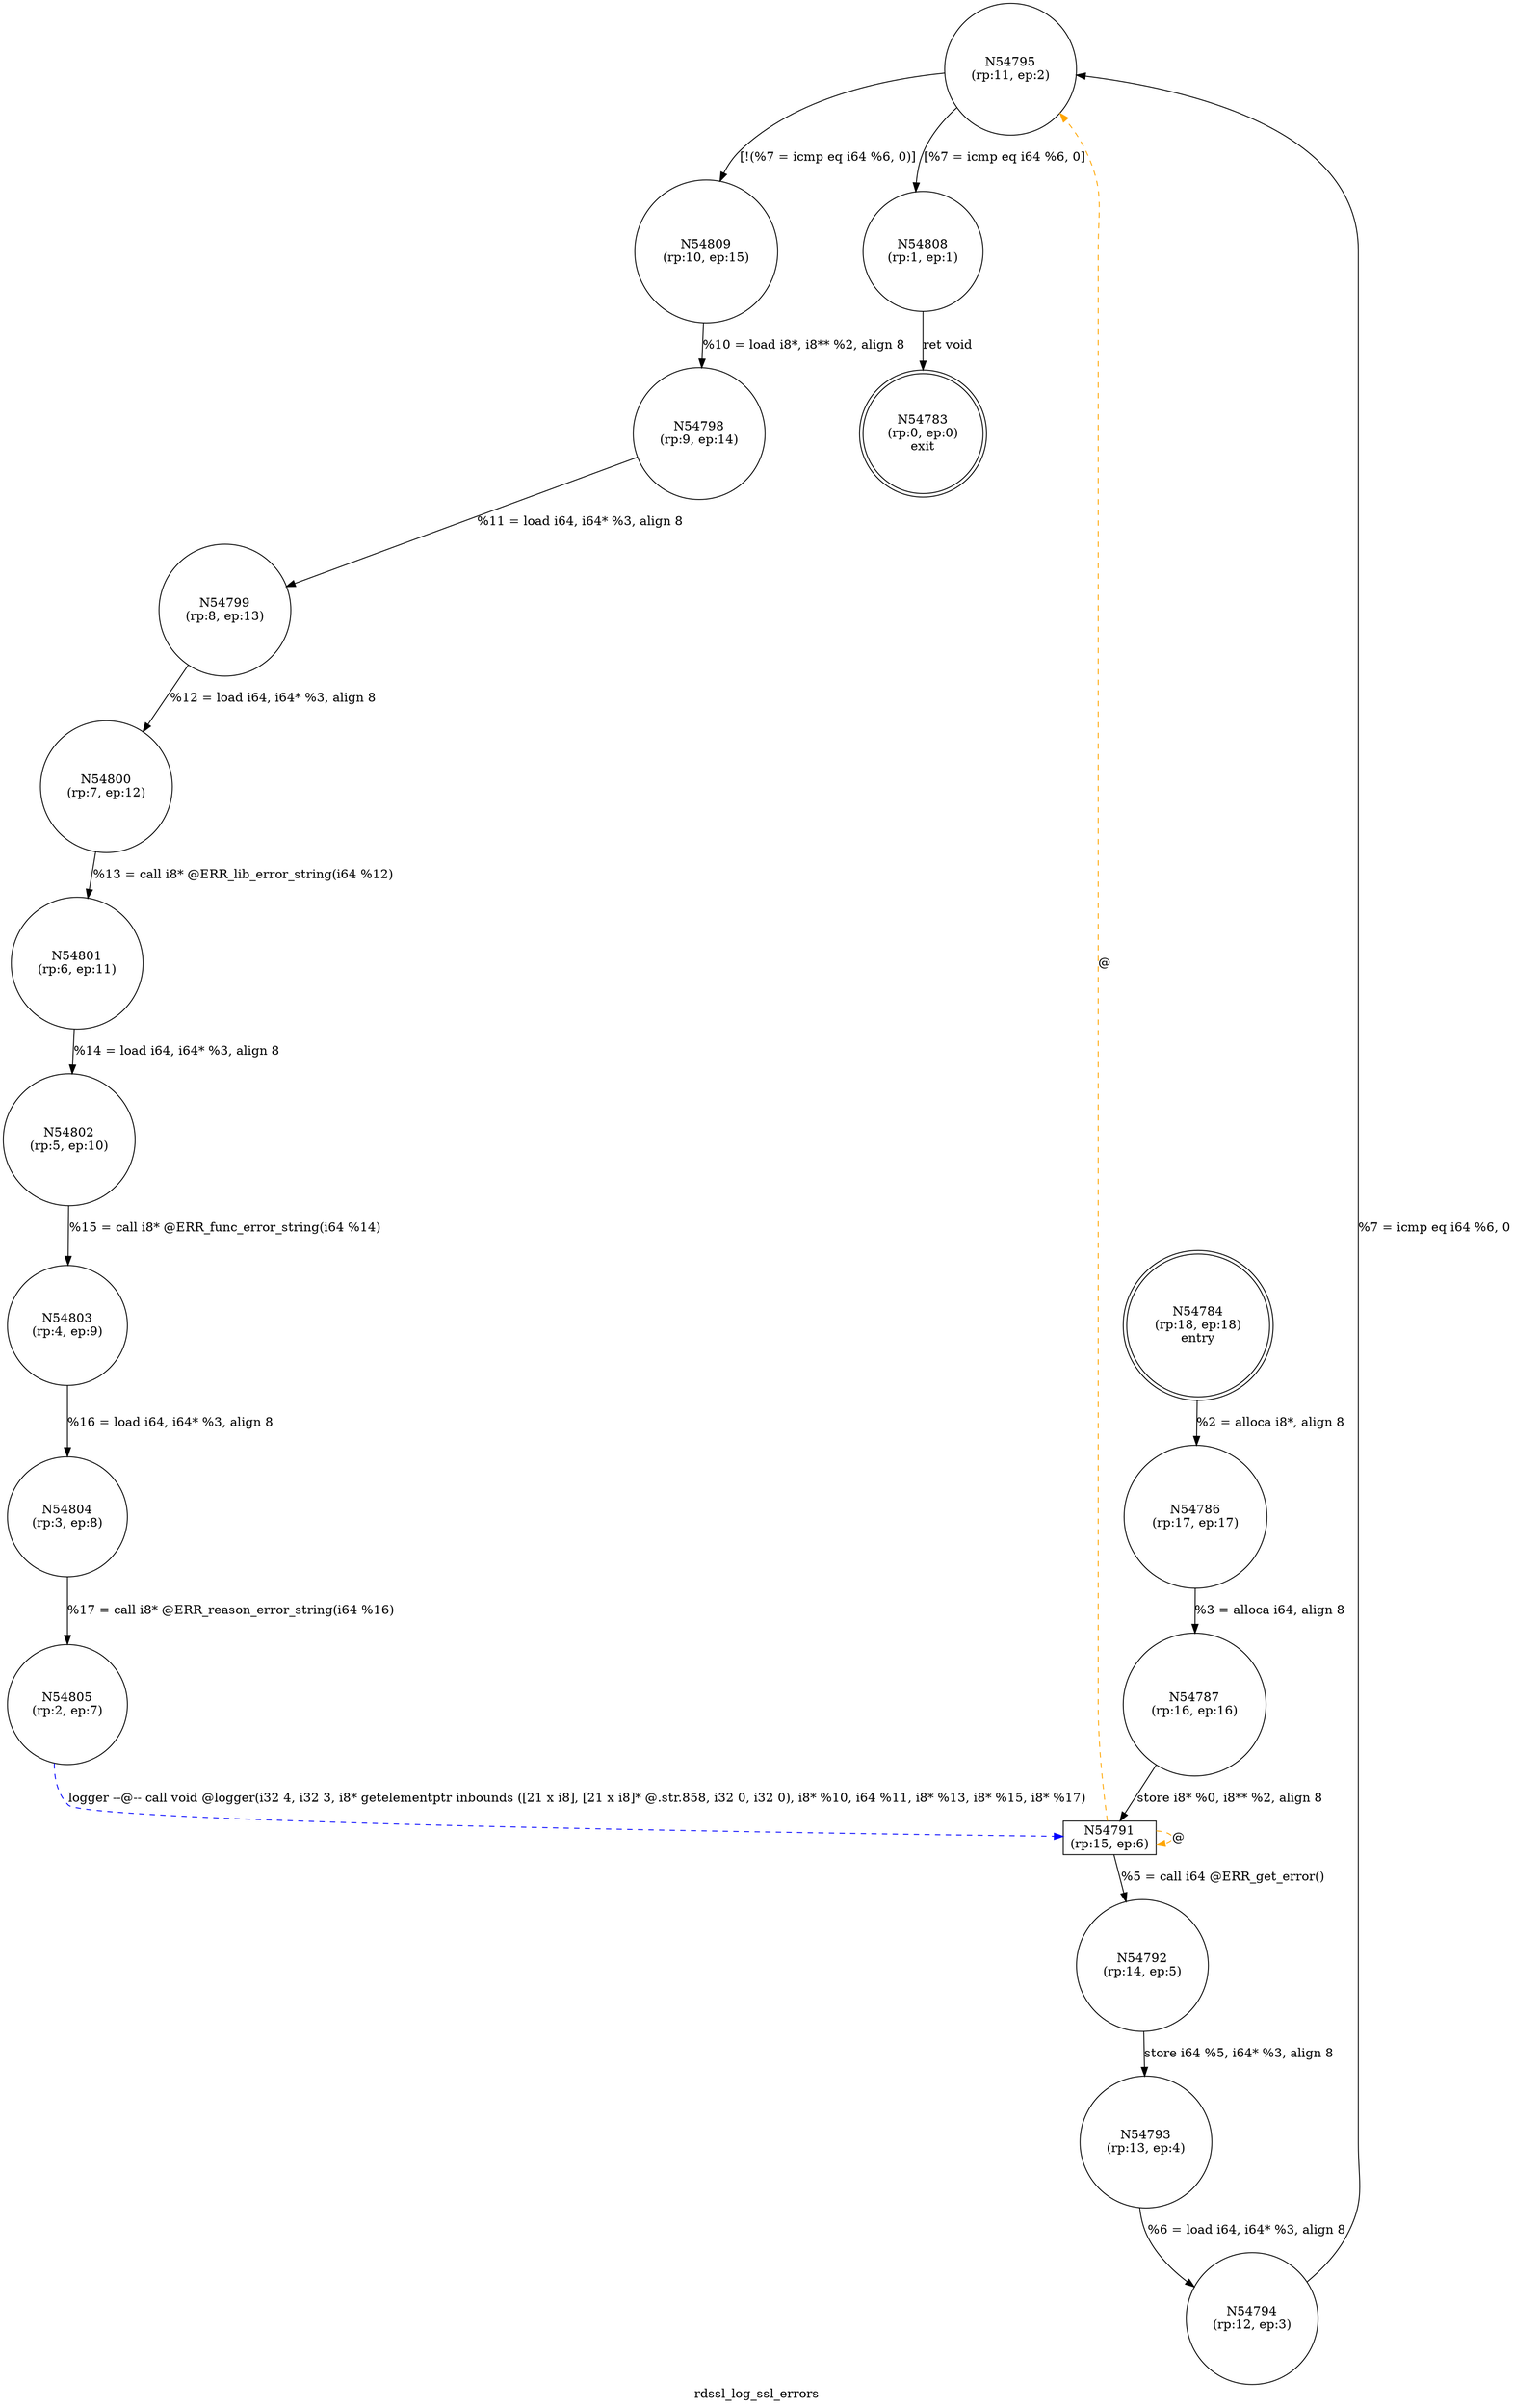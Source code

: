 digraph rdssl_log_ssl_errors {
label="rdssl_log_ssl_errors"
54783 [label="N54783\n(rp:0, ep:0)\nexit", shape="doublecircle"]
54784 [label="N54784\n(rp:18, ep:18)\nentry", shape="doublecircle"]
54784 -> 54786 [label="%2 = alloca i8*, align 8"]
54786 [label="N54786\n(rp:17, ep:17)", shape="circle"]
54786 -> 54787 [label="%3 = alloca i64, align 8"]
54787 [label="N54787\n(rp:16, ep:16)", shape="circle"]
54787 -> 54791 [label="store i8* %0, i8** %2, align 8"]
54791 [label="N54791\n(rp:15, ep:6)", shape="box"]
54791 -> 54792 [label="%5 = call i64 @ERR_get_error()"]
54791 -> 54791 [label="@", style="dashed", color="orange"]
54791 -> 54795 [label="@", style="dashed", color="orange"]
54792 [label="N54792\n(rp:14, ep:5)", shape="circle"]
54792 -> 54793 [label="store i64 %5, i64* %3, align 8"]
54793 [label="N54793\n(rp:13, ep:4)", shape="circle"]
54793 -> 54794 [label="%6 = load i64, i64* %3, align 8"]
54794 [label="N54794\n(rp:12, ep:3)", shape="circle"]
54794 -> 54795 [label="%7 = icmp eq i64 %6, 0"]
54795 [label="N54795\n(rp:11, ep:2)", shape="circle"]
54795 -> 54808 [label="[%7 = icmp eq i64 %6, 0]"]
54795 -> 54809 [label="[!(%7 = icmp eq i64 %6, 0)]"]
54798 [label="N54798\n(rp:9, ep:14)", shape="circle"]
54798 -> 54799 [label="%11 = load i64, i64* %3, align 8"]
54799 [label="N54799\n(rp:8, ep:13)", shape="circle"]
54799 -> 54800 [label="%12 = load i64, i64* %3, align 8"]
54800 [label="N54800\n(rp:7, ep:12)", shape="circle"]
54800 -> 54801 [label="%13 = call i8* @ERR_lib_error_string(i64 %12)"]
54801 [label="N54801\n(rp:6, ep:11)", shape="circle"]
54801 -> 54802 [label="%14 = load i64, i64* %3, align 8"]
54802 [label="N54802\n(rp:5, ep:10)", shape="circle"]
54802 -> 54803 [label="%15 = call i8* @ERR_func_error_string(i64 %14)"]
54803 [label="N54803\n(rp:4, ep:9)", shape="circle"]
54803 -> 54804 [label="%16 = load i64, i64* %3, align 8"]
54804 [label="N54804\n(rp:3, ep:8)", shape="circle"]
54804 -> 54805 [label="%17 = call i8* @ERR_reason_error_string(i64 %16)"]
54805 [label="N54805\n(rp:2, ep:7)", shape="circle"]
54805 -> 54791 [label="logger --@-- call void @logger(i32 4, i32 3, i8* getelementptr inbounds ([21 x i8], [21 x i8]* @.str.858, i32 0, i32 0), i8* %10, i64 %11, i8* %13, i8* %15, i8* %17)", style="dashed", color="blue"]
54808 [label="N54808\n(rp:1, ep:1)", shape="circle"]
54808 -> 54783 [label="ret void"]
54809 [label="N54809\n(rp:10, ep:15)", shape="circle"]
54809 -> 54798 [label="%10 = load i8*, i8** %2, align 8"]
}

